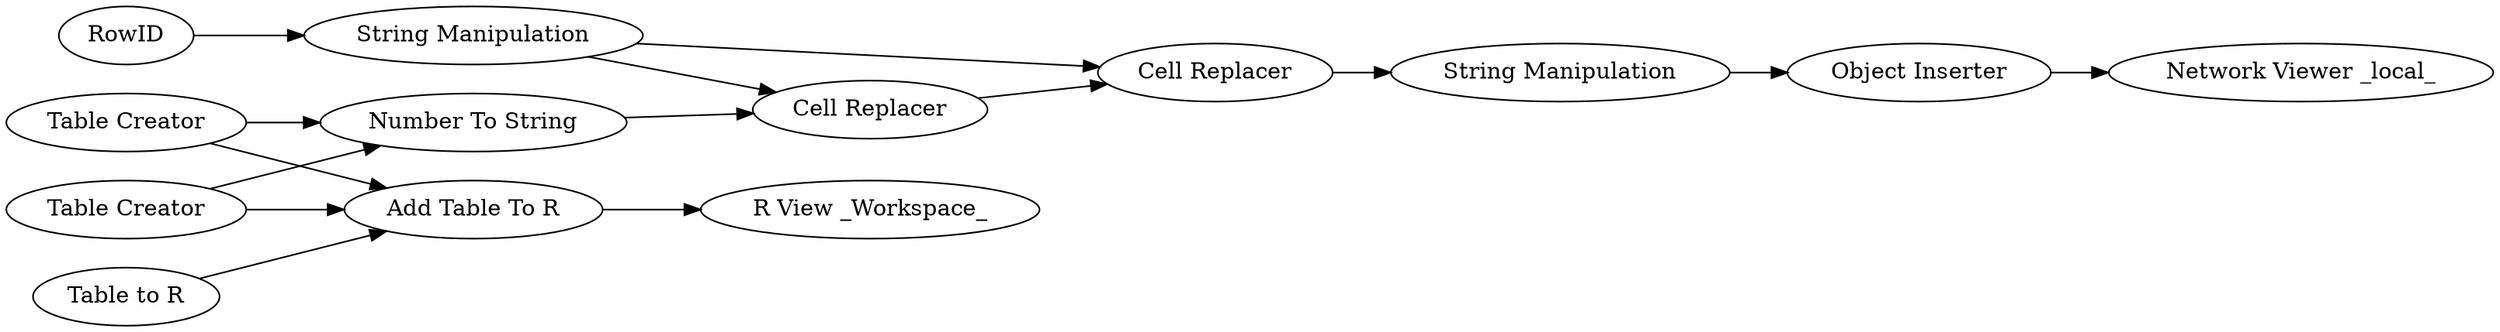 digraph {
	2624 [label="R View _Workspace_"]
	2625 [label="Table Creator"]
	2626 [label="Table Creator"]
	2634 [label="Network Viewer _local_"]
	2629 [label="Number To String"]
	2630 [label=RowID]
	2631 [label="String Manipulation"]
	2632 [label="Cell Replacer"]
	2633 [label="Cell Replacer"]
	2635 [label="Object Inserter"]
	2636 [label="String Manipulation"]
	2613 [label="Add Table To R"]
	2622 [label="Table to R"]
	2629 -> 2632
	2630 -> 2631
	2631 -> 2633
	2631 -> 2632
	2632 -> 2633
	2633 -> 2636
	2636 -> 2635
	2622 -> 2613
	2625 -> 2629
	2625 -> 2613
	2626 -> 2613
	2626 -> 2629
	2635 -> 2634
	2613 -> 2624
	rankdir=LR
}
